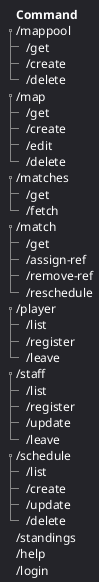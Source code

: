 @startsalt help
	<style>
		saltDiagram {
			BackgroundColor #242429
		}
	</style>
	{
		{T
			+ 	<color:#ffffff>**Command**
			+ 	<color:#ffffff>/mappool
			++ 	<color:#ffffff>/get
			++ 	<color:#ffffff>/create
			++ 	<color:#ffffff>/delete
			+ 	<color:#ffffff>/map
			++ 	<color:#ffffff>/get
			++ 	<color:#ffffff>/create
			++ 	<color:#ffffff>/edit
			++ 	<color:#ffffff>/delete
			+ 	<color:#ffffff>/matches
			++ 	<color:#ffffff>/get
			++ 	<color:#ffffff>/fetch
			+ 	<color:#ffffff>/match
			++ 	<color:#ffffff>/get
			++ 	<color:#ffffff>/assign-ref
			++ 	<color:#ffffff>/remove-ref
			++ 	<color:#ffffff>/reschedule
			+ 	<color:#ffffff>/player
			++ 	<color:#ffffff>/list
			++ 	<color:#ffffff>/register
			++ 	<color:#ffffff>/leave
			+ 	<color:#ffffff>/staff
			++ 	<color:#ffffff>/list
			++ 	<color:#ffffff>/register
			++ 	<color:#ffffff>/update
			++ 	<color:#ffffff>/leave
			+ 	<color:#ffffff>/schedule
			++ 	<color:#ffffff>/list
			++ 	<color:#ffffff>/create
			++ 	<color:#ffffff>/update
			++ 	<color:#ffffff>/delete
			+ 	<color:#ffffff>/standings
			+ 	<color:#ffffff>/help
			+ 	<color:#ffffff>/login
		}
	}
@endsalt